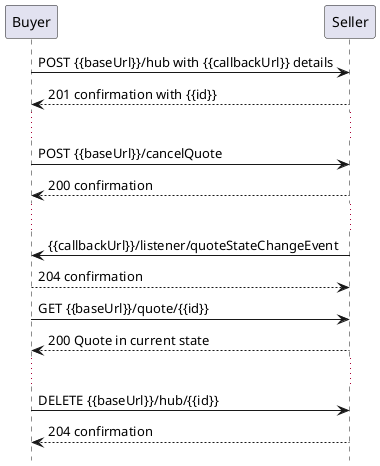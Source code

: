 @startuml

hide footbox

participant Buyer
participant Seller

Buyer -> Seller : POST {{baseUrl}}/hub with {{callbackUrl}} details
Seller --> Buyer: 201 confirmation with {{id}}

...

Buyer -> Seller : POST {{baseUrl}}/cancelQuote
return 200 confirmation

...

Seller -> Buyer: {{callbackUrl}}/listener/quoteStateChangeEvent
Buyer --> Seller : 204 confirmation

Buyer -> Seller :   GET {{baseUrl}}/quote/{{id}}
return 200 Quote in current state

...

Buyer -> Seller : DELETE {{baseUrl}}/hub/{{id}} 
Seller -->  Buyer : 204 confirmation

@enduml
